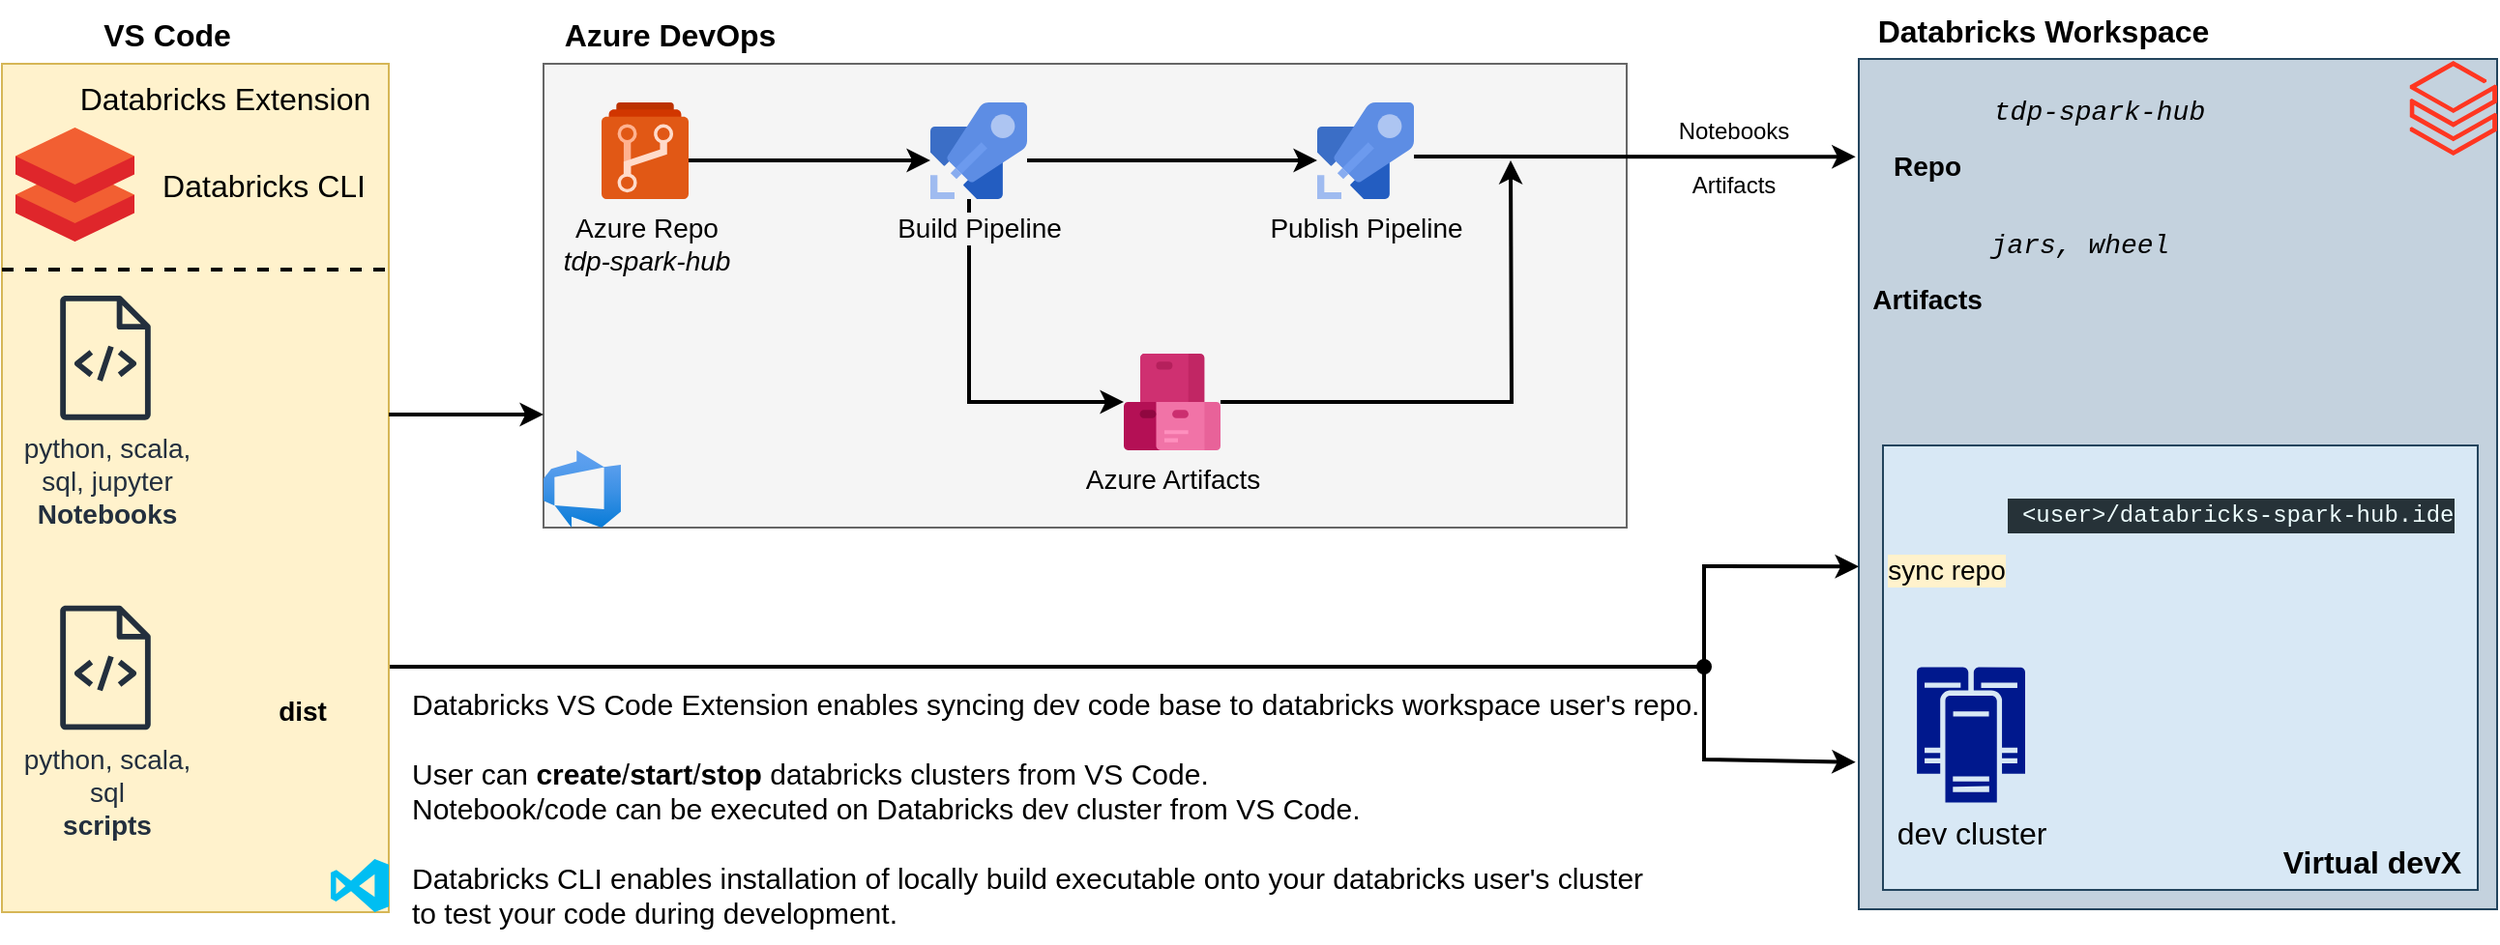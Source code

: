 <mxfile version="21.2.0" type="github">
  <diagram name="Page-1" id="vhdeoAgZ6hmMWukYXMYe">
    <mxGraphModel dx="1802" dy="965" grid="1" gridSize="10" guides="1" tooltips="1" connect="1" arrows="1" fold="1" page="0" pageScale="1" pageWidth="850" pageHeight="1100" math="0" shadow="0">
      <root>
        <mxCell id="0" />
        <mxCell id="1" parent="0" />
        <mxCell id="gqm8zF_rN9MROJ56jwGY-56" style="edgeStyle=orthogonalEdgeStyle;rounded=0;orthogonalLoop=1;jettySize=auto;html=1;strokeWidth=2;endArrow=oval;endFill=1;" edge="1" parent="1">
          <mxGeometry relative="1" as="geometry">
            <mxPoint x="-165" y="389.35" as="sourcePoint" />
            <mxPoint x="520" y="392" as="targetPoint" />
            <Array as="points">
              <mxPoint x="-165" y="392" />
              <mxPoint x="445" y="392" />
            </Array>
          </mxGeometry>
        </mxCell>
        <mxCell id="gqm8zF_rN9MROJ56jwGY-46" value="" style="rounded=0;whiteSpace=wrap;html=1;fillColor=#fff2cc;strokeColor=#d6b656;" vertex="1" parent="1">
          <mxGeometry x="-360" y="80" width="200" height="439" as="geometry" />
        </mxCell>
        <mxCell id="gqm8zF_rN9MROJ56jwGY-25" value="" style="rounded=0;whiteSpace=wrap;html=1;fillColor=#f5f5f5;fontColor=#333333;strokeColor=#666666;" vertex="1" parent="1">
          <mxGeometry x="-80" y="80" width="560" height="240" as="geometry" />
        </mxCell>
        <mxCell id="gqm8zF_rN9MROJ56jwGY-9" value="" style="rounded=0;whiteSpace=wrap;html=1;fillColor=#C4D2DE;strokeColor=#23445d;" vertex="1" parent="1">
          <mxGeometry x="600" y="77.5" width="330" height="440" as="geometry" />
        </mxCell>
        <mxCell id="gqm8zF_rN9MROJ56jwGY-24" value="" style="rounded=0;whiteSpace=wrap;html=1;fillColor=#D8E8F5;strokeColor=#23445d;" vertex="1" parent="1">
          <mxGeometry x="612.5" y="277.5" width="307.5" height="230" as="geometry" />
        </mxCell>
        <mxCell id="gqm8zF_rN9MROJ56jwGY-1" value="" style="image;aspect=fixed;html=1;points=[];align=center;fontSize=12;image=img/lib/azure2/devops/Azure_DevOps.svg;" vertex="1" parent="1">
          <mxGeometry x="-80" y="280" width="40" height="40" as="geometry" />
        </mxCell>
        <mxCell id="gqm8zF_rN9MROJ56jwGY-31" style="edgeStyle=orthogonalEdgeStyle;rounded=0;orthogonalLoop=1;jettySize=auto;html=1;strokeWidth=2;" edge="1" parent="1" source="gqm8zF_rN9MROJ56jwGY-2" target="gqm8zF_rN9MROJ56jwGY-4">
          <mxGeometry relative="1" as="geometry">
            <Array as="points">
              <mxPoint x="60" y="130" />
              <mxPoint x="60" y="130" />
            </Array>
          </mxGeometry>
        </mxCell>
        <mxCell id="gqm8zF_rN9MROJ56jwGY-2" value="Azure Repo&lt;br&gt;&lt;i&gt;tdp-spark-hub&lt;/i&gt;" style="image;sketch=0;aspect=fixed;html=1;points=[];align=center;fontSize=14;image=img/lib/mscae/Azure_Repos.svg;labelBackgroundColor=#F5F5F5;" vertex="1" parent="1">
          <mxGeometry x="-50" y="100" width="45" height="50" as="geometry" />
        </mxCell>
        <mxCell id="gqm8zF_rN9MROJ56jwGY-35" style="edgeStyle=orthogonalEdgeStyle;rounded=0;orthogonalLoop=1;jettySize=auto;html=1;strokeWidth=2;" edge="1" parent="1" source="gqm8zF_rN9MROJ56jwGY-3">
          <mxGeometry relative="1" as="geometry">
            <mxPoint x="420" y="130" as="targetPoint" />
          </mxGeometry>
        </mxCell>
        <mxCell id="gqm8zF_rN9MROJ56jwGY-3" value="Azure Artifacts" style="image;sketch=0;aspect=fixed;html=1;points=[];align=center;fontSize=14;image=img/lib/mscae/Azure_Artifacts.svg;labelBackgroundColor=#F5F5F5;" vertex="1" parent="1">
          <mxGeometry x="220" y="230" width="50" height="50" as="geometry" />
        </mxCell>
        <mxCell id="gqm8zF_rN9MROJ56jwGY-32" style="edgeStyle=orthogonalEdgeStyle;rounded=0;orthogonalLoop=1;jettySize=auto;html=1;strokeWidth=2;" edge="1" parent="1" source="gqm8zF_rN9MROJ56jwGY-4" target="gqm8zF_rN9MROJ56jwGY-29">
          <mxGeometry relative="1" as="geometry">
            <Array as="points">
              <mxPoint x="250" y="130" />
              <mxPoint x="250" y="130" />
            </Array>
          </mxGeometry>
        </mxCell>
        <mxCell id="gqm8zF_rN9MROJ56jwGY-33" style="edgeStyle=orthogonalEdgeStyle;rounded=0;orthogonalLoop=1;jettySize=auto;html=1;strokeWidth=2;" edge="1" parent="1" source="gqm8zF_rN9MROJ56jwGY-4" target="gqm8zF_rN9MROJ56jwGY-3">
          <mxGeometry relative="1" as="geometry">
            <Array as="points">
              <mxPoint x="140" y="255" />
            </Array>
          </mxGeometry>
        </mxCell>
        <mxCell id="gqm8zF_rN9MROJ56jwGY-4" value="Build Pipeline" style="image;sketch=0;aspect=fixed;html=1;points=[];align=center;fontSize=14;image=img/lib/mscae/Azure_Pipelines.svg;labelBackgroundColor=#F5F5F5;" vertex="1" parent="1">
          <mxGeometry x="120" y="100" width="50" height="50" as="geometry" />
        </mxCell>
        <mxCell id="gqm8zF_rN9MROJ56jwGY-5" value="" style="verticalLabelPosition=bottom;html=1;verticalAlign=top;align=center;strokeColor=none;fillColor=#00BEF2;shape=mxgraph.azure.visual_studio_online;" vertex="1" parent="1">
          <mxGeometry x="-190" y="491.5" width="30" height="27.5" as="geometry" />
        </mxCell>
        <mxCell id="gqm8zF_rN9MROJ56jwGY-6" value="" style="image;aspect=fixed;html=1;points=[];align=center;fontSize=12;image=img/lib/azure2/analytics/Azure_Databricks.svg;" vertex="1" parent="1">
          <mxGeometry x="884.75" y="78.5" width="45.25" height="49" as="geometry" />
        </mxCell>
        <mxCell id="gqm8zF_rN9MROJ56jwGY-17" value="Databricks Workspace" style="text;html=1;align=center;verticalAlign=middle;resizable=0;points=[];autosize=1;strokeColor=none;fillColor=none;fontSize=16;fontStyle=1" vertex="1" parent="1">
          <mxGeometry x="600" y="47.5" width="190" height="30" as="geometry" />
        </mxCell>
        <mxCell id="gqm8zF_rN9MROJ56jwGY-19" value="Virtual devX" style="text;html=1;align=center;verticalAlign=middle;resizable=0;points=[];autosize=1;strokeColor=none;fillColor=none;fontSize=16;fontStyle=1" vertex="1" parent="1">
          <mxGeometry x="805.0" y="477.5" width="120" height="30" as="geometry" />
        </mxCell>
        <mxCell id="gqm8zF_rN9MROJ56jwGY-23" value="&lt;div style=&quot;font-family: Menlo, Monaco, &amp;quot;Courier New&amp;quot;, monospace; line-height: 18px; font-size: 14px;&quot;&gt;&lt;span style=&quot;background-color: rgb(196, 210, 222);&quot;&gt;&amp;nbsp;tdp-spark-hub&amp;nbsp;&lt;/span&gt;&lt;/div&gt;" style="text;html=1;align=center;verticalAlign=middle;resizable=0;points=[];autosize=1;strokeColor=none;fillColor=none;fontSize=14;fontColor=#000000;fontStyle=2" vertex="1" parent="1">
          <mxGeometry x="649" y="88.5" width="150" height="30" as="geometry" />
        </mxCell>
        <mxCell id="gqm8zF_rN9MROJ56jwGY-22" value="&lt;div style=&quot;color: rgb(238, 255, 255); background-color: rgb(38, 50, 56); font-family: Menlo, Monaco, &amp;quot;Courier New&amp;quot;, monospace; line-height: 18px; font-size: 12px;&quot;&gt;&amp;nbsp;&amp;lt;user&amp;gt;/databricks-spark-hub.ide&lt;/div&gt;" style="text;html=1;align=center;verticalAlign=middle;resizable=0;points=[];autosize=1;strokeColor=none;fillColor=none;fontSize=12;" vertex="1" parent="1">
          <mxGeometry x="667.2" y="297.5" width="250" height="30" as="geometry" />
        </mxCell>
        <mxCell id="gqm8zF_rN9MROJ56jwGY-27" value="Azure DevOps" style="text;html=1;align=center;verticalAlign=middle;resizable=0;points=[];autosize=1;strokeColor=none;fillColor=none;fontSize=16;fontStyle=1" vertex="1" parent="1">
          <mxGeometry x="-80" y="50" width="130" height="30" as="geometry" />
        </mxCell>
        <mxCell id="gqm8zF_rN9MROJ56jwGY-36" style="edgeStyle=orthogonalEdgeStyle;rounded=0;orthogonalLoop=1;jettySize=auto;html=1;entryX=-0.005;entryY=0.115;entryDx=0;entryDy=0;entryPerimeter=0;strokeWidth=2;" edge="1" parent="1" source="gqm8zF_rN9MROJ56jwGY-29" target="gqm8zF_rN9MROJ56jwGY-9">
          <mxGeometry relative="1" as="geometry">
            <mxPoint x="570" y="155" as="targetPoint" />
            <Array as="points">
              <mxPoint x="400" y="128" />
              <mxPoint x="400" y="128" />
            </Array>
          </mxGeometry>
        </mxCell>
        <mxCell id="gqm8zF_rN9MROJ56jwGY-29" value="Publish Pipeline" style="image;sketch=0;aspect=fixed;html=1;points=[];align=center;fontSize=14;image=img/lib/mscae/Azure_Pipelines.svg;labelBackgroundColor=#F5F5F5;" vertex="1" parent="1">
          <mxGeometry x="320" y="100" width="50" height="50" as="geometry" />
        </mxCell>
        <mxCell id="gqm8zF_rN9MROJ56jwGY-39" value="dev cluster" style="sketch=0;aspect=fixed;pointerEvents=1;shadow=0;dashed=0;html=1;strokeColor=none;labelPosition=center;verticalLabelPosition=bottom;verticalAlign=top;align=center;fillColor=#00188D;shape=mxgraph.mscae.enterprise.cluster_server;fontSize=16;" vertex="1" parent="1">
          <mxGeometry x="630" y="392.19" width="56" height="70" as="geometry" />
        </mxCell>
        <mxCell id="gqm8zF_rN9MROJ56jwGY-41" value="&lt;b&gt;Repo&lt;/b&gt;" style="shape=image;html=1;verticalAlign=top;verticalLabelPosition=bottom;labelBackgroundColor=#C4D2DE;imageAspect=0;aspect=fixed;image=https://cdn1.iconfinder.com/data/icons/hawcons/32/698609-icon-96-folders-128.png;fontSize=14;" vertex="1" parent="1">
          <mxGeometry x="620" y="88.5" width="29" height="29" as="geometry" />
        </mxCell>
        <mxCell id="gqm8zF_rN9MROJ56jwGY-43" value="&lt;div style=&quot;font-family: Menlo, Monaco, &amp;quot;Courier New&amp;quot;, monospace; line-height: 18px; font-size: 14px;&quot;&gt;&amp;nbsp;jars, wheel&amp;nbsp;&lt;/div&gt;" style="text;html=1;align=center;verticalAlign=middle;resizable=0;points=[];autosize=1;strokeColor=none;fillColor=none;fontSize=14;fontColor=#000000;labelBackgroundColor=#C4D2DE;fontStyle=2" vertex="1" parent="1">
          <mxGeometry x="649" y="157.5" width="130" height="30" as="geometry" />
        </mxCell>
        <mxCell id="gqm8zF_rN9MROJ56jwGY-44" value="&lt;b&gt;Artifacts&lt;/b&gt;" style="shape=image;html=1;verticalAlign=top;verticalLabelPosition=bottom;labelBackgroundColor=#C4D2DE;imageAspect=0;aspect=fixed;image=https://cdn1.iconfinder.com/data/icons/hawcons/32/698609-icon-96-folders-128.png;fontSize=14;imageBackground=#C4D2DE;" vertex="1" parent="1">
          <mxGeometry x="620" y="157.5" width="29" height="29" as="geometry" />
        </mxCell>
        <mxCell id="gqm8zF_rN9MROJ56jwGY-45" value="sync repo" style="shape=image;html=1;verticalAlign=top;verticalLabelPosition=bottom;labelBackgroundColor=#FFF2CC;imageAspect=0;aspect=fixed;image=https://cdn1.iconfinder.com/data/icons/hawcons/32/698609-icon-96-folders-128.png;fontSize=14;" vertex="1" parent="1">
          <mxGeometry x="630" y="297.5" width="29" height="29" as="geometry" />
        </mxCell>
        <mxCell id="gqm8zF_rN9MROJ56jwGY-47" value="VS Code" style="text;html=1;align=center;verticalAlign=middle;resizable=0;points=[];autosize=1;strokeColor=none;fillColor=none;fontSize=16;fontStyle=1" vertex="1" parent="1">
          <mxGeometry x="-320" y="50" width="90" height="30" as="geometry" />
        </mxCell>
        <mxCell id="gqm8zF_rN9MROJ56jwGY-48" value="python, scala,&lt;br style=&quot;font-size: 14px;&quot;&gt;sql&lt;br style=&quot;font-size: 14px;&quot;&gt;&lt;b&gt;scripts&lt;/b&gt;" style="sketch=0;outlineConnect=0;fontColor=#232F3E;gradientColor=none;fillColor=#232F3D;strokeColor=none;dashed=0;verticalLabelPosition=bottom;verticalAlign=top;align=center;html=1;fontSize=14;fontStyle=0;aspect=fixed;pointerEvents=1;shape=mxgraph.aws4.source_code;" vertex="1" parent="1">
          <mxGeometry x="-330" y="360.34" width="47" height="64.32" as="geometry" />
        </mxCell>
        <mxCell id="gqm8zF_rN9MROJ56jwGY-51" value="" style="shape=image;html=1;verticalAlign=top;verticalLabelPosition=bottom;labelBackgroundColor=#ffffff;imageAspect=0;aspect=fixed;image=https://cdn2.iconfinder.com/data/icons/competitive-strategy-and-corporate-training/512/198_Binary_code_coding_data_document_app_development-128.png;fontSize=14;" vertex="1" parent="1">
          <mxGeometry x="-240" y="350" width="40" height="40" as="geometry" />
        </mxCell>
        <mxCell id="gqm8zF_rN9MROJ56jwGY-52" value="python, scala, &lt;br style=&quot;font-size: 14px;&quot;&gt;sql, jupyter&lt;br style=&quot;font-size: 14px;&quot;&gt;&lt;b&gt;Notebooks&lt;/b&gt;" style="sketch=0;outlineConnect=0;fontColor=#232F3E;gradientColor=none;fillColor=#232F3D;strokeColor=none;dashed=0;verticalLabelPosition=bottom;verticalAlign=top;align=center;html=1;fontSize=14;fontStyle=0;aspect=fixed;pointerEvents=1;shape=mxgraph.aws4.source_code;" vertex="1" parent="1">
          <mxGeometry x="-330" y="200.0" width="47" height="64.32" as="geometry" />
        </mxCell>
        <mxCell id="gqm8zF_rN9MROJ56jwGY-54" value="Notebooks" style="text;html=1;align=center;verticalAlign=middle;resizable=0;points=[];autosize=1;strokeColor=none;fillColor=none;" vertex="1" parent="1">
          <mxGeometry x="495" y="100" width="80" height="30" as="geometry" />
        </mxCell>
        <mxCell id="gqm8zF_rN9MROJ56jwGY-55" value="Artifacts" style="text;html=1;align=center;verticalAlign=middle;resizable=0;points=[];autosize=1;strokeColor=none;fillColor=none;" vertex="1" parent="1">
          <mxGeometry x="500" y="127.5" width="70" height="30" as="geometry" />
        </mxCell>
        <mxCell id="gqm8zF_rN9MROJ56jwGY-58" value="&lt;b&gt;dist&lt;/b&gt;" style="shape=image;html=1;verticalAlign=top;verticalLabelPosition=bottom;labelBackgroundColor=#FFF2CC;imageAspect=0;aspect=fixed;image=https://cdn4.iconfinder.com/data/icons/computer-and-web-2/500/Download_Files-128.png;fontSize=14;" vertex="1" parent="1">
          <mxGeometry x="-250" y="310" width="90" height="90" as="geometry" />
        </mxCell>
        <mxCell id="gqm8zF_rN9MROJ56jwGY-62" value="" style="endArrow=classic;html=1;rounded=0;strokeWidth=2;entryX=0;entryY=0.597;entryDx=0;entryDy=0;entryPerimeter=0;" edge="1" parent="1" target="gqm8zF_rN9MROJ56jwGY-9">
          <mxGeometry width="50" height="50" relative="1" as="geometry">
            <mxPoint x="520" y="390" as="sourcePoint" />
            <mxPoint x="570" y="370" as="targetPoint" />
            <Array as="points">
              <mxPoint x="520" y="340" />
            </Array>
          </mxGeometry>
        </mxCell>
        <mxCell id="gqm8zF_rN9MROJ56jwGY-63" value="" style="endArrow=classic;html=1;rounded=0;strokeWidth=2;entryX=-0.005;entryY=0.827;entryDx=0;entryDy=0;entryPerimeter=0;exitX=0.971;exitY=-0.004;exitDx=0;exitDy=0;exitPerimeter=0;" edge="1" parent="1" source="gqm8zF_rN9MROJ56jwGY-76" target="gqm8zF_rN9MROJ56jwGY-9">
          <mxGeometry width="50" height="50" relative="1" as="geometry">
            <mxPoint x="480" y="407" as="sourcePoint" />
            <mxPoint x="520" y="447.19" as="targetPoint" />
            <Array as="points">
              <mxPoint x="520" y="440" />
            </Array>
          </mxGeometry>
        </mxCell>
        <mxCell id="gqm8zF_rN9MROJ56jwGY-65" value="" style="image;sketch=0;aspect=fixed;html=1;points=[];align=center;fontSize=12;image=img/lib/mscae/Databricks.svg;" vertex="1" parent="1">
          <mxGeometry x="-353" y="112.98" width="61.5" height="59.04" as="geometry" />
        </mxCell>
        <mxCell id="gqm8zF_rN9MROJ56jwGY-66" value="Databricks Extension" style="text;html=1;align=center;verticalAlign=middle;resizable=0;points=[];autosize=1;strokeColor=none;fillColor=none;fontSize=16;" vertex="1" parent="1">
          <mxGeometry x="-330" y="82.98" width="170" height="30" as="geometry" />
        </mxCell>
        <mxCell id="gqm8zF_rN9MROJ56jwGY-67" value="Databricks CLI" style="text;html=1;align=center;verticalAlign=middle;resizable=0;points=[];autosize=1;strokeColor=none;fillColor=none;fontSize=16;" vertex="1" parent="1">
          <mxGeometry x="-290" y="127.5" width="130" height="30" as="geometry" />
        </mxCell>
        <mxCell id="gqm8zF_rN9MROJ56jwGY-68" value="" style="endArrow=none;html=1;rounded=0;strokeWidth=2;dashed=1;" edge="1" parent="1">
          <mxGeometry width="50" height="50" relative="1" as="geometry">
            <mxPoint x="-360" y="186.5" as="sourcePoint" />
            <mxPoint x="-160" y="186.5" as="targetPoint" />
          </mxGeometry>
        </mxCell>
        <mxCell id="gqm8zF_rN9MROJ56jwGY-69" value="" style="endArrow=classic;html=1;rounded=0;strokeWidth=2;" edge="1" parent="1">
          <mxGeometry width="50" height="50" relative="1" as="geometry">
            <mxPoint x="-160" y="261.49" as="sourcePoint" />
            <mxPoint x="-80" y="261.49" as="targetPoint" />
          </mxGeometry>
        </mxCell>
        <mxCell id="gqm8zF_rN9MROJ56jwGY-72" value="" style="shape=image;html=1;verticalAlign=top;verticalLabelPosition=bottom;labelBackgroundColor=#ffffff;imageAspect=0;aspect=fixed;image=https://cdn3.iconfinder.com/data/icons/arrows-set-12/512/reset-128.png" vertex="1" parent="1">
          <mxGeometry x="-130" y="247.16" width="30" height="30" as="geometry" />
        </mxCell>
        <mxCell id="gqm8zF_rN9MROJ56jwGY-76" value="Databricks VS Code Extension enables syncing dev code base to databricks workspace user&#39;s repo.&lt;br style=&quot;font-size: 15px;&quot;&gt;&lt;br style=&quot;font-size: 15px;&quot;&gt;User can &lt;b style=&quot;font-size: 15px;&quot;&gt;create&lt;/b&gt;/&lt;b style=&quot;font-size: 15px;&quot;&gt;start&lt;/b&gt;/&lt;b style=&quot;font-size: 15px;&quot;&gt;stop&lt;/b&gt; databricks clusters from VS Code.&lt;div style=&quot;font-size: 15px;&quot;&gt;&lt;span style=&quot;background-color: initial; font-size: 15px;&quot;&gt;Notebook/code can be executed on Databricks dev cluster &lt;/span&gt;&lt;span style=&quot;background-color: initial; font-size: 15px;&quot;&gt;from VS Code.&lt;/span&gt;&lt;/div&gt;&lt;div style=&quot;font-size: 15px;&quot;&gt;&lt;br style=&quot;font-size: 15px;&quot;&gt;&lt;/div&gt;Databricks CLI enables installation of locally build executable onto your databricks user&#39;s cluster&lt;br style=&quot;font-size: 15px;&quot;&gt;to test your code during development." style="text;html=1;align=left;verticalAlign=middle;resizable=0;points=[];autosize=1;strokeColor=none;fillColor=none;fontSize=15;" vertex="1" parent="1">
          <mxGeometry x="-150" y="395" width="690" height="140" as="geometry" />
        </mxCell>
      </root>
    </mxGraphModel>
  </diagram>
</mxfile>
